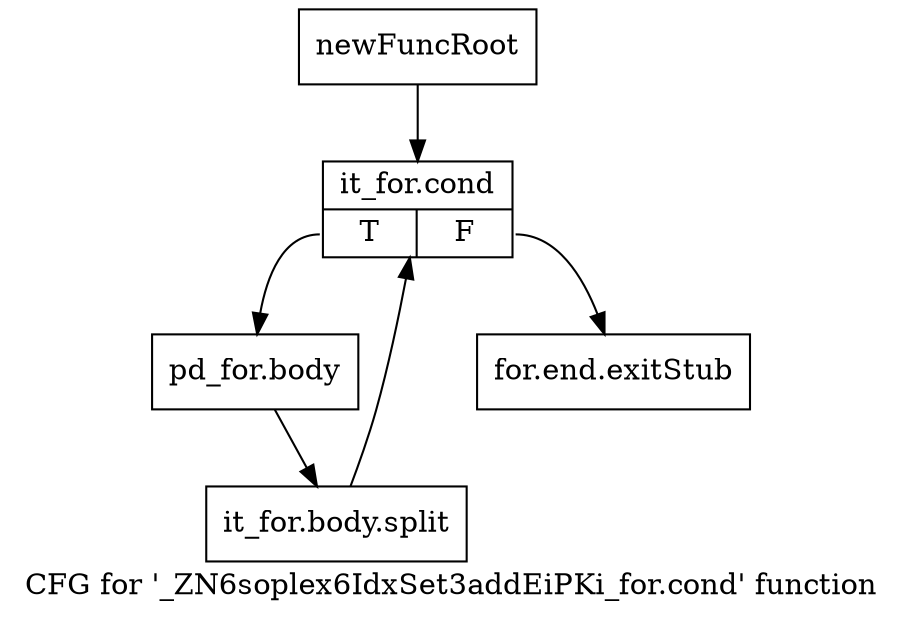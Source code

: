 digraph "CFG for '_ZN6soplex6IdxSet3addEiPKi_for.cond' function" {
	label="CFG for '_ZN6soplex6IdxSet3addEiPKi_for.cond' function";

	Node0x2ce3f50 [shape=record,label="{newFuncRoot}"];
	Node0x2ce3f50 -> Node0x2ce3ff0;
	Node0x2ce3fa0 [shape=record,label="{for.end.exitStub}"];
	Node0x2ce3ff0 [shape=record,label="{it_for.cond|{<s0>T|<s1>F}}"];
	Node0x2ce3ff0:s0 -> Node0x2ce4040;
	Node0x2ce3ff0:s1 -> Node0x2ce3fa0;
	Node0x2ce4040 [shape=record,label="{pd_for.body}"];
	Node0x2ce4040 -> Node0x33cbb90;
	Node0x33cbb90 [shape=record,label="{it_for.body.split}"];
	Node0x33cbb90 -> Node0x2ce3ff0;
}
